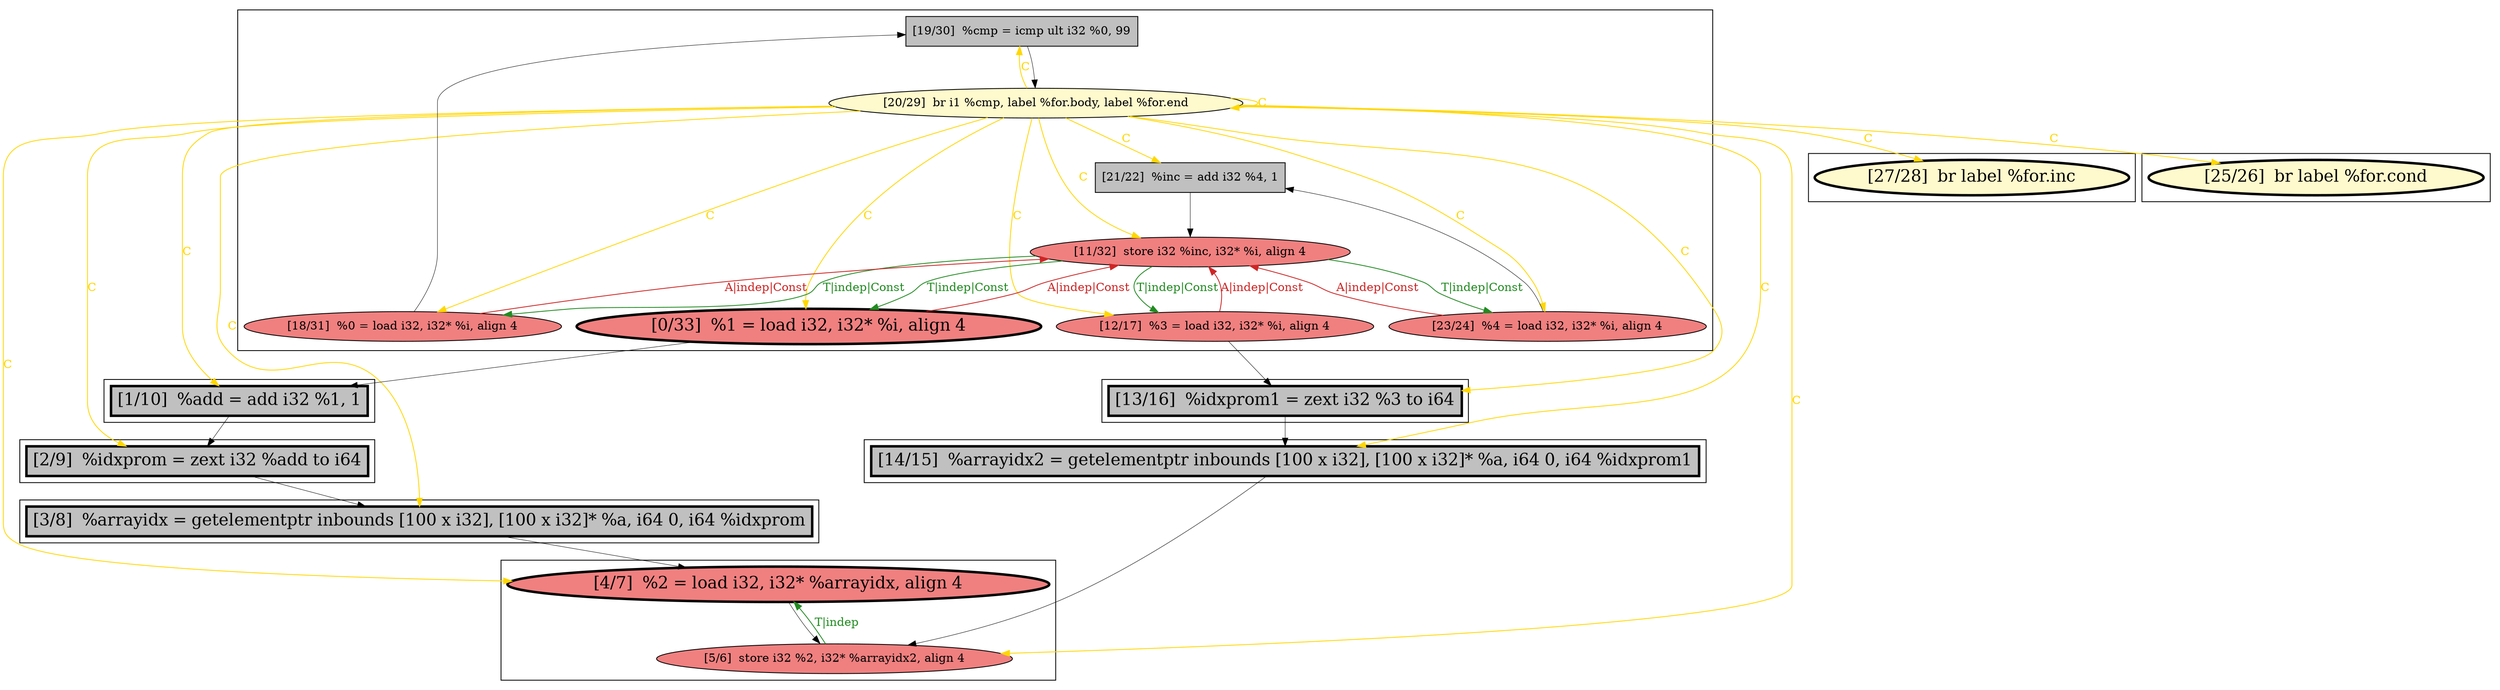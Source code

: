 
digraph G {



node185->node181 [style=solid,color=black,label="",penwidth=0.5,fontcolor=black ]
node183->node179 [style=solid,color=firebrick3,label="A|indep|Const",penwidth=1.0,fontcolor=firebrick3 ]
node182->node179 [style=solid,color=firebrick3,label="A|indep|Const",penwidth=1.0,fontcolor=firebrick3 ]
node181->node179 [style=solid,color=gold,label="C",penwidth=1.0,fontcolor=gold ]
node181->node181 [style=solid,color=gold,label="C",penwidth=1.0,fontcolor=gold ]
node175->node177 [style=solid,color=black,label="",penwidth=0.5,fontcolor=black ]
node172->node171 [style=solid,color=black,label="",penwidth=0.5,fontcolor=black ]
node171->node172 [style=solid,color=forestgreen,label="T|indep",penwidth=1.0,fontcolor=forestgreen ]
node181->node173 [style=solid,color=gold,label="C",penwidth=1.0,fontcolor=gold ]
node187->node176 [style=solid,color=black,label="",penwidth=0.5,fontcolor=black ]
node181->node172 [style=solid,color=gold,label="C",penwidth=1.0,fontcolor=gold ]
node177->node172 [style=solid,color=black,label="",penwidth=0.5,fontcolor=black ]
node182->node185 [style=solid,color=black,label="",penwidth=0.5,fontcolor=black ]
node179->node183 [style=solid,color=forestgreen,label="T|indep|Const",penwidth=1.0,fontcolor=forestgreen ]
node181->node183 [style=solid,color=gold,label="C",penwidth=1.0,fontcolor=gold ]
node183->node186 [style=solid,color=black,label="",penwidth=0.5,fontcolor=black ]
node181->node174 [style=solid,color=gold,label="C",penwidth=1.0,fontcolor=gold ]
node179->node180 [style=solid,color=forestgreen,label="T|indep|Const",penwidth=1.0,fontcolor=forestgreen ]
node181->node175 [style=solid,color=gold,label="C",penwidth=1.0,fontcolor=gold ]
node181->node184 [style=solid,color=gold,label="C",penwidth=1.0,fontcolor=gold ]
node179->node182 [style=solid,color=forestgreen,label="T|indep|Const",penwidth=1.0,fontcolor=forestgreen ]
node180->node179 [style=solid,color=firebrick3,label="A|indep|Const",penwidth=1.0,fontcolor=firebrick3 ]
node181->node186 [style=solid,color=gold,label="C",penwidth=1.0,fontcolor=gold ]
node181->node178 [style=solid,color=gold,label="C",penwidth=1.0,fontcolor=gold ]
node176->node171 [style=solid,color=black,label="",penwidth=0.5,fontcolor=black ]
node186->node175 [style=solid,color=black,label="",penwidth=0.5,fontcolor=black ]
node181->node171 [style=solid,color=gold,label="C",penwidth=1.0,fontcolor=gold ]
node179->node184 [style=solid,color=forestgreen,label="T|indep|Const",penwidth=1.0,fontcolor=forestgreen ]
node178->node179 [style=solid,color=black,label="",penwidth=0.5,fontcolor=black ]
node181->node182 [style=solid,color=gold,label="C",penwidth=1.0,fontcolor=gold ]
node184->node179 [style=solid,color=firebrick3,label="A|indep|Const",penwidth=1.0,fontcolor=firebrick3 ]
node181->node187 [style=solid,color=gold,label="C",penwidth=1.0,fontcolor=gold ]
node180->node178 [style=solid,color=black,label="",penwidth=0.5,fontcolor=black ]
node181->node176 [style=solid,color=gold,label="C",penwidth=1.0,fontcolor=gold ]
node184->node187 [style=solid,color=black,label="",penwidth=0.5,fontcolor=black ]
node181->node180 [style=solid,color=gold,label="C",penwidth=1.0,fontcolor=gold ]
node181->node177 [style=solid,color=gold,label="C",penwidth=1.0,fontcolor=gold ]
node181->node185 [style=solid,color=gold,label="C",penwidth=1.0,fontcolor=gold ]


subgraph cluster8 {


node187 [penwidth=3.0,fontsize=20,fillcolor=grey,label="[13/16]  %idxprom1 = zext i32 %3 to i64",shape=rectangle,style=filled ]



}

subgraph cluster7 {


node186 [penwidth=3.0,fontsize=20,fillcolor=grey,label="[1/10]  %add = add i32 %1, 1",shape=rectangle,style=filled ]



}

subgraph cluster6 {


node185 [fillcolor=grey,label="[19/30]  %cmp = icmp ult i32 %0, 99",shape=rectangle,style=filled ]
node184 [fillcolor=lightcoral,label="[12/17]  %3 = load i32, i32* %i, align 4",shape=ellipse,style=filled ]
node179 [fillcolor=lightcoral,label="[11/32]  store i32 %inc, i32* %i, align 4",shape=ellipse,style=filled ]
node178 [fillcolor=grey,label="[21/22]  %inc = add i32 %4, 1",shape=rectangle,style=filled ]
node183 [penwidth=3.0,fontsize=20,fillcolor=lightcoral,label="[0/33]  %1 = load i32, i32* %i, align 4",shape=ellipse,style=filled ]
node180 [fillcolor=lightcoral,label="[23/24]  %4 = load i32, i32* %i, align 4",shape=ellipse,style=filled ]
node181 [fillcolor=lemonchiffon,label="[20/29]  br i1 %cmp, label %for.body, label %for.end",shape=ellipse,style=filled ]
node182 [fillcolor=lightcoral,label="[18/31]  %0 = load i32, i32* %i, align 4",shape=ellipse,style=filled ]



}

subgraph cluster0 {


node172 [penwidth=3.0,fontsize=20,fillcolor=lightcoral,label="[4/7]  %2 = load i32, i32* %arrayidx, align 4",shape=ellipse,style=filled ]
node171 [fillcolor=lightcoral,label="[5/6]  store i32 %2, i32* %arrayidx2, align 4",shape=ellipse,style=filled ]



}

subgraph cluster5 {


node177 [penwidth=3.0,fontsize=20,fillcolor=grey,label="[3/8]  %arrayidx = getelementptr inbounds [100 x i32], [100 x i32]* %a, i64 0, i64 %idxprom",shape=rectangle,style=filled ]



}

subgraph cluster1 {


node173 [penwidth=3.0,fontsize=20,fillcolor=lemonchiffon,label="[27/28]  br label %for.inc",shape=ellipse,style=filled ]



}

subgraph cluster2 {


node174 [penwidth=3.0,fontsize=20,fillcolor=lemonchiffon,label="[25/26]  br label %for.cond",shape=ellipse,style=filled ]



}

subgraph cluster3 {


node175 [penwidth=3.0,fontsize=20,fillcolor=grey,label="[2/9]  %idxprom = zext i32 %add to i64",shape=rectangle,style=filled ]



}

subgraph cluster4 {


node176 [penwidth=3.0,fontsize=20,fillcolor=grey,label="[14/15]  %arrayidx2 = getelementptr inbounds [100 x i32], [100 x i32]* %a, i64 0, i64 %idxprom1",shape=rectangle,style=filled ]



}

}
